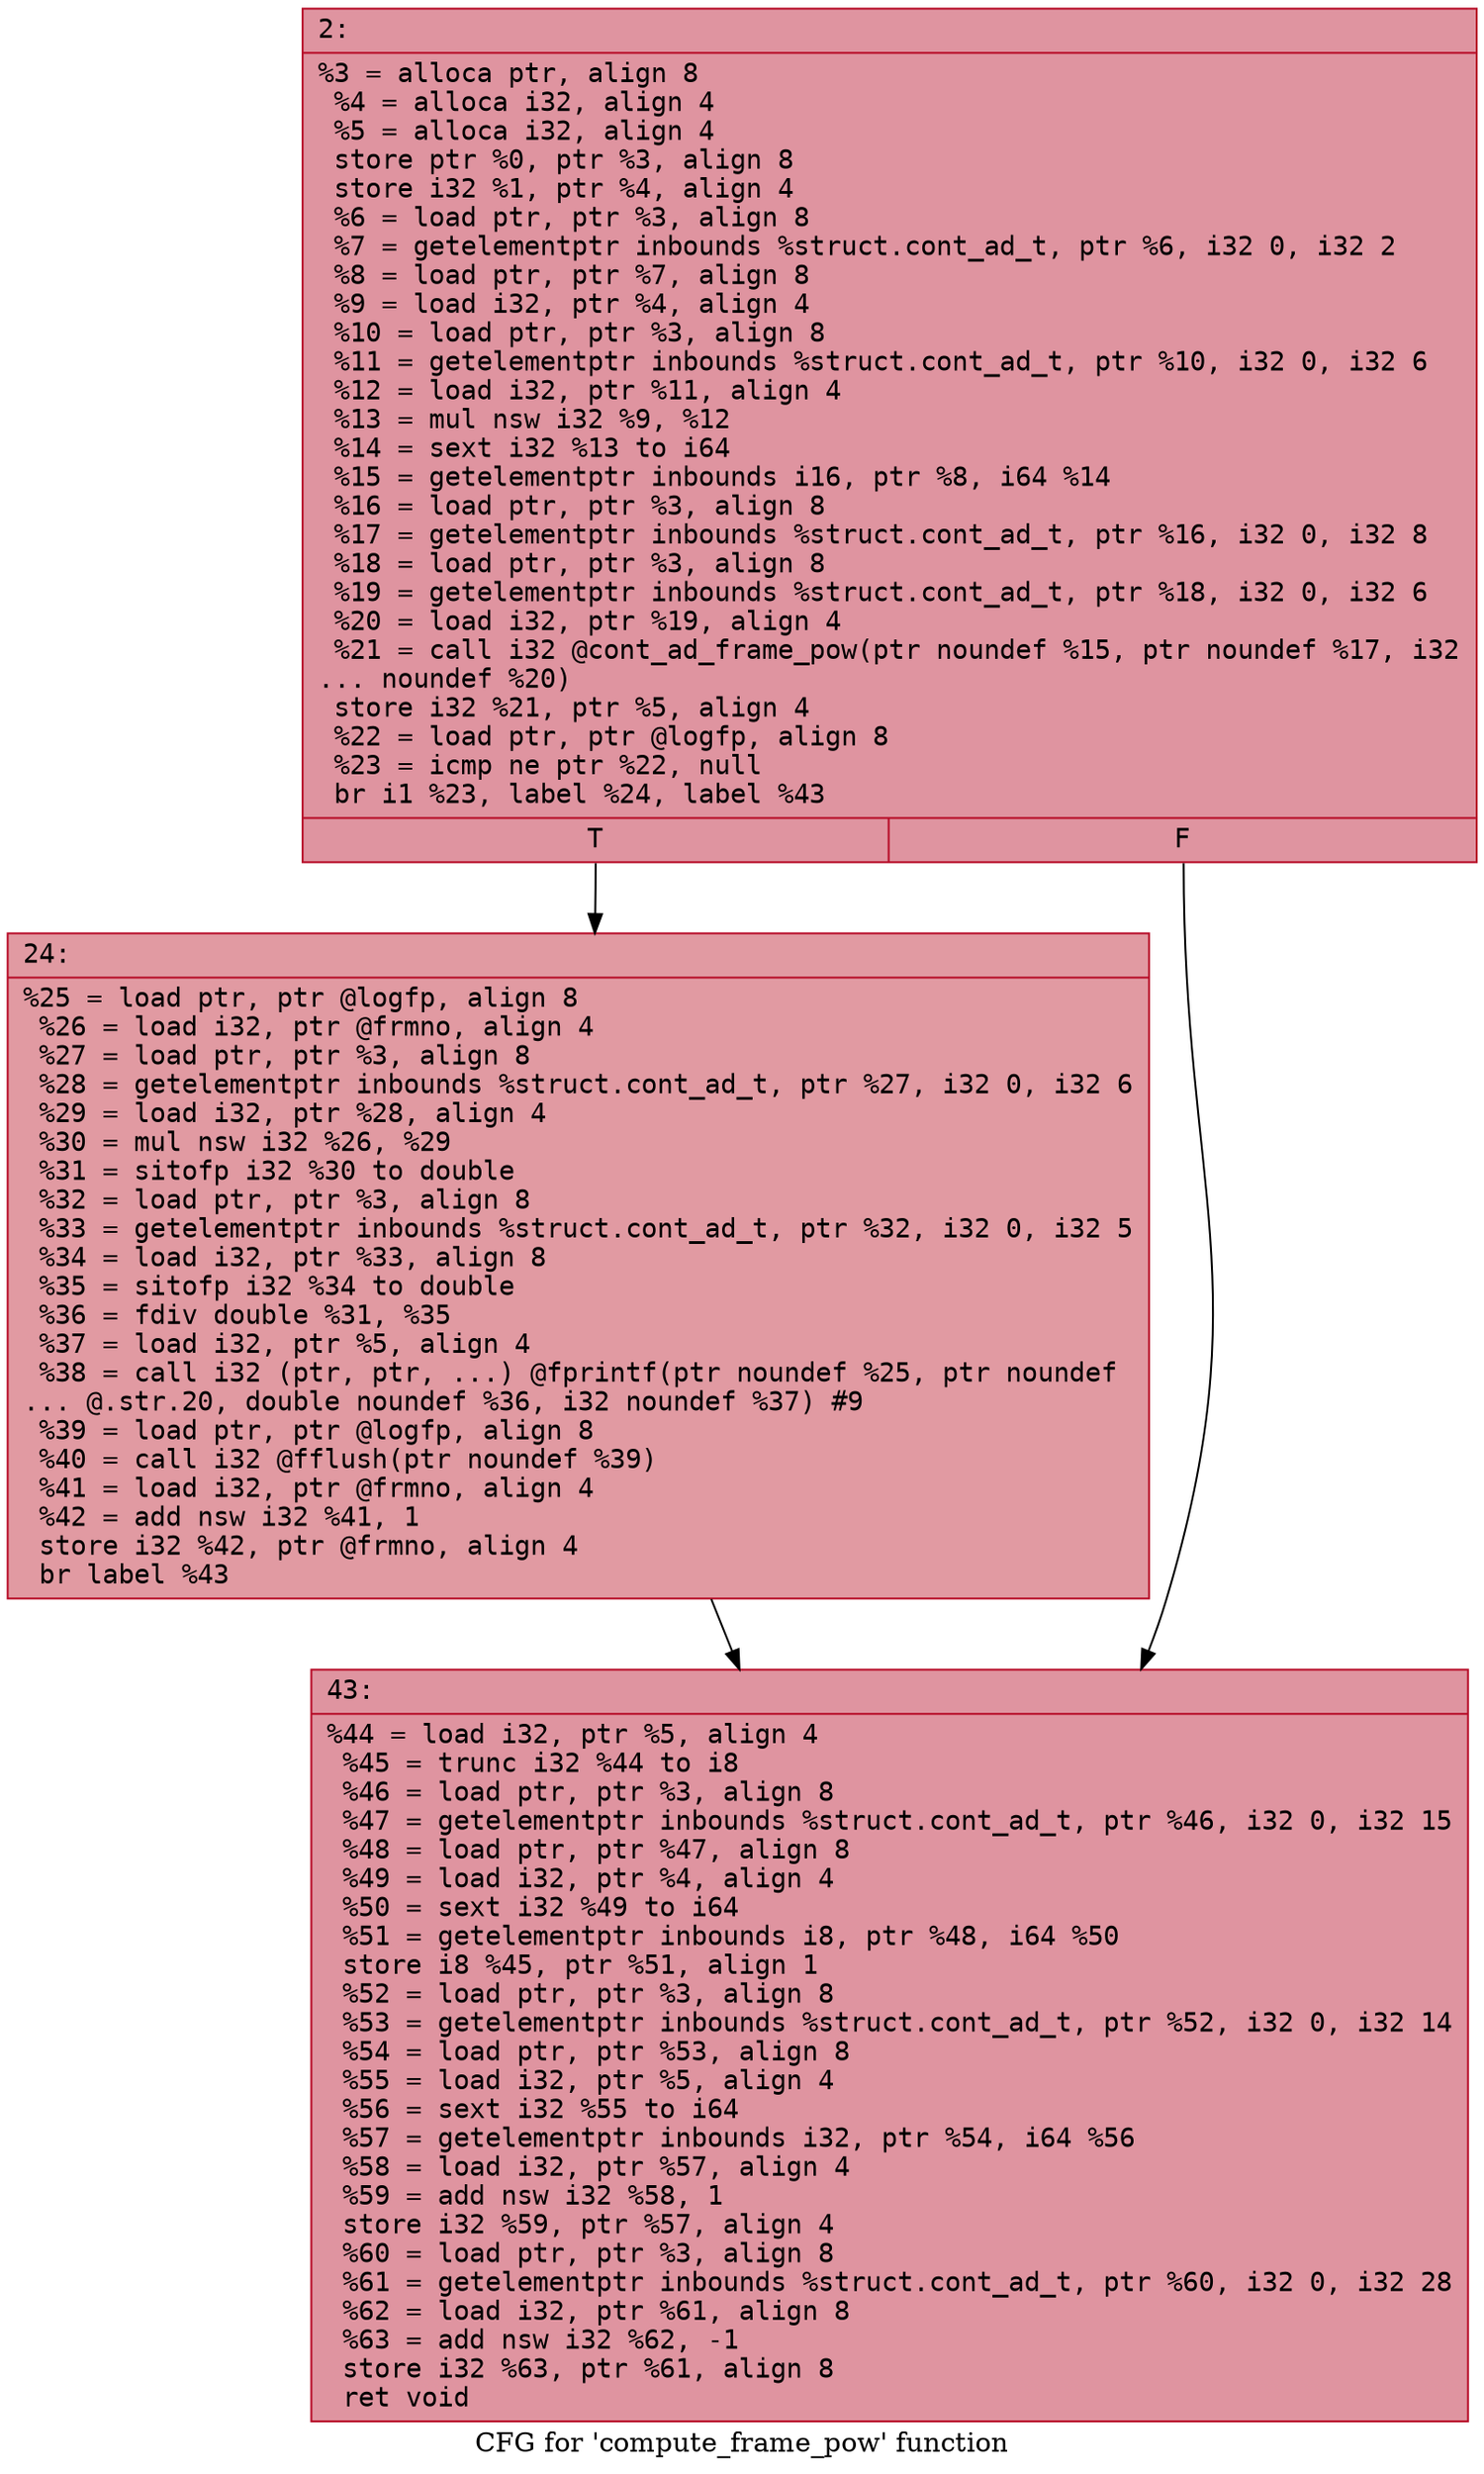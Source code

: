 digraph "CFG for 'compute_frame_pow' function" {
	label="CFG for 'compute_frame_pow' function";

	Node0x600000a78a50 [shape=record,color="#b70d28ff", style=filled, fillcolor="#b70d2870" fontname="Courier",label="{2:\l|  %3 = alloca ptr, align 8\l  %4 = alloca i32, align 4\l  %5 = alloca i32, align 4\l  store ptr %0, ptr %3, align 8\l  store i32 %1, ptr %4, align 4\l  %6 = load ptr, ptr %3, align 8\l  %7 = getelementptr inbounds %struct.cont_ad_t, ptr %6, i32 0, i32 2\l  %8 = load ptr, ptr %7, align 8\l  %9 = load i32, ptr %4, align 4\l  %10 = load ptr, ptr %3, align 8\l  %11 = getelementptr inbounds %struct.cont_ad_t, ptr %10, i32 0, i32 6\l  %12 = load i32, ptr %11, align 4\l  %13 = mul nsw i32 %9, %12\l  %14 = sext i32 %13 to i64\l  %15 = getelementptr inbounds i16, ptr %8, i64 %14\l  %16 = load ptr, ptr %3, align 8\l  %17 = getelementptr inbounds %struct.cont_ad_t, ptr %16, i32 0, i32 8\l  %18 = load ptr, ptr %3, align 8\l  %19 = getelementptr inbounds %struct.cont_ad_t, ptr %18, i32 0, i32 6\l  %20 = load i32, ptr %19, align 4\l  %21 = call i32 @cont_ad_frame_pow(ptr noundef %15, ptr noundef %17, i32\l... noundef %20)\l  store i32 %21, ptr %5, align 4\l  %22 = load ptr, ptr @logfp, align 8\l  %23 = icmp ne ptr %22, null\l  br i1 %23, label %24, label %43\l|{<s0>T|<s1>F}}"];
	Node0x600000a78a50:s0 -> Node0x600000a78c30[tooltip="2 -> 24\nProbability 62.50%" ];
	Node0x600000a78a50:s1 -> Node0x600000a78c80[tooltip="2 -> 43\nProbability 37.50%" ];
	Node0x600000a78c30 [shape=record,color="#b70d28ff", style=filled, fillcolor="#bb1b2c70" fontname="Courier",label="{24:\l|  %25 = load ptr, ptr @logfp, align 8\l  %26 = load i32, ptr @frmno, align 4\l  %27 = load ptr, ptr %3, align 8\l  %28 = getelementptr inbounds %struct.cont_ad_t, ptr %27, i32 0, i32 6\l  %29 = load i32, ptr %28, align 4\l  %30 = mul nsw i32 %26, %29\l  %31 = sitofp i32 %30 to double\l  %32 = load ptr, ptr %3, align 8\l  %33 = getelementptr inbounds %struct.cont_ad_t, ptr %32, i32 0, i32 5\l  %34 = load i32, ptr %33, align 8\l  %35 = sitofp i32 %34 to double\l  %36 = fdiv double %31, %35\l  %37 = load i32, ptr %5, align 4\l  %38 = call i32 (ptr, ptr, ...) @fprintf(ptr noundef %25, ptr noundef\l... @.str.20, double noundef %36, i32 noundef %37) #9\l  %39 = load ptr, ptr @logfp, align 8\l  %40 = call i32 @fflush(ptr noundef %39)\l  %41 = load i32, ptr @frmno, align 4\l  %42 = add nsw i32 %41, 1\l  store i32 %42, ptr @frmno, align 4\l  br label %43\l}"];
	Node0x600000a78c30 -> Node0x600000a78c80[tooltip="24 -> 43\nProbability 100.00%" ];
	Node0x600000a78c80 [shape=record,color="#b70d28ff", style=filled, fillcolor="#b70d2870" fontname="Courier",label="{43:\l|  %44 = load i32, ptr %5, align 4\l  %45 = trunc i32 %44 to i8\l  %46 = load ptr, ptr %3, align 8\l  %47 = getelementptr inbounds %struct.cont_ad_t, ptr %46, i32 0, i32 15\l  %48 = load ptr, ptr %47, align 8\l  %49 = load i32, ptr %4, align 4\l  %50 = sext i32 %49 to i64\l  %51 = getelementptr inbounds i8, ptr %48, i64 %50\l  store i8 %45, ptr %51, align 1\l  %52 = load ptr, ptr %3, align 8\l  %53 = getelementptr inbounds %struct.cont_ad_t, ptr %52, i32 0, i32 14\l  %54 = load ptr, ptr %53, align 8\l  %55 = load i32, ptr %5, align 4\l  %56 = sext i32 %55 to i64\l  %57 = getelementptr inbounds i32, ptr %54, i64 %56\l  %58 = load i32, ptr %57, align 4\l  %59 = add nsw i32 %58, 1\l  store i32 %59, ptr %57, align 4\l  %60 = load ptr, ptr %3, align 8\l  %61 = getelementptr inbounds %struct.cont_ad_t, ptr %60, i32 0, i32 28\l  %62 = load i32, ptr %61, align 8\l  %63 = add nsw i32 %62, -1\l  store i32 %63, ptr %61, align 8\l  ret void\l}"];
}
